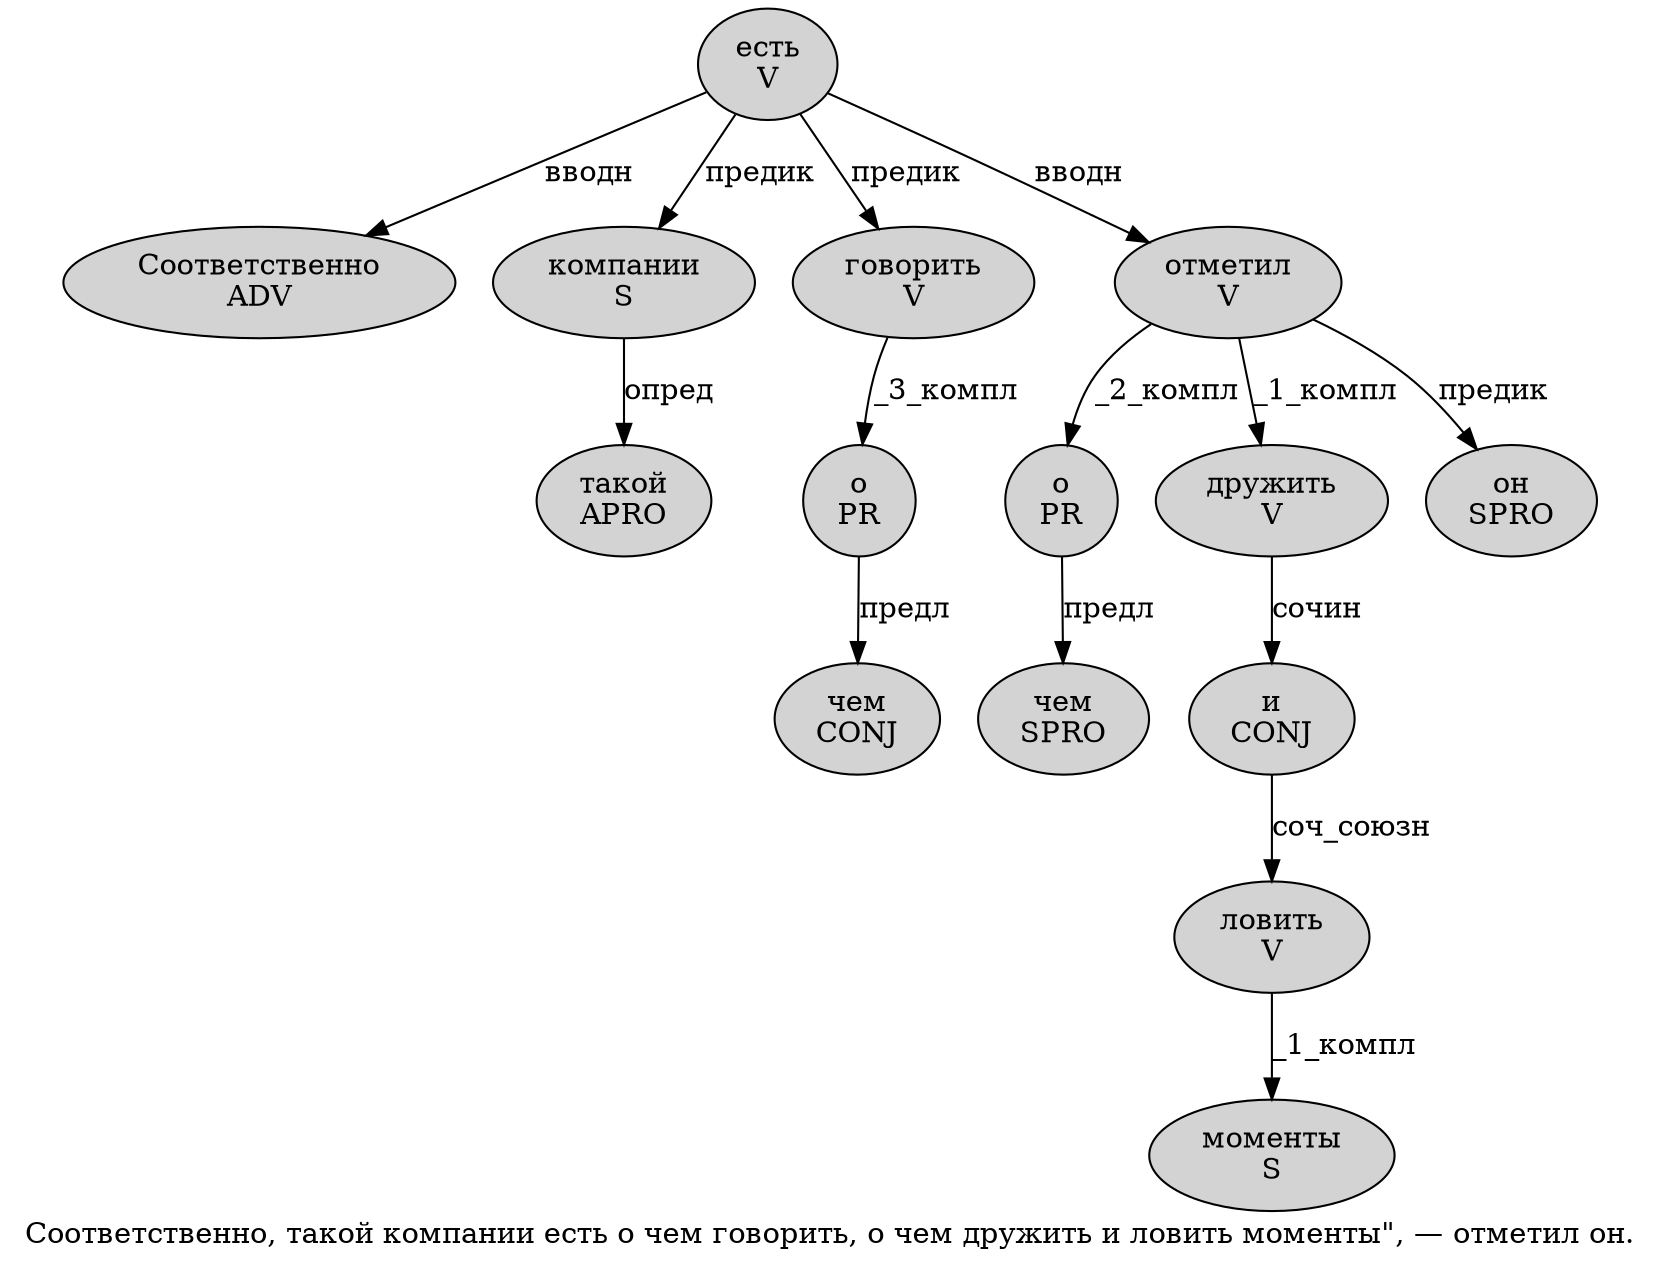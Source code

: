 digraph SENTENCE_1229 {
	graph [label="Соответственно, такой компании есть о чем говорить, о чем дружить и ловить моменты\", — отметил он."]
	node [style=filled]
		0 [label="Соответственно
ADV" color="" fillcolor=lightgray penwidth=1 shape=ellipse]
		2 [label="такой
APRO" color="" fillcolor=lightgray penwidth=1 shape=ellipse]
		3 [label="компании
S" color="" fillcolor=lightgray penwidth=1 shape=ellipse]
		4 [label="есть
V" color="" fillcolor=lightgray penwidth=1 shape=ellipse]
		5 [label="о
PR" color="" fillcolor=lightgray penwidth=1 shape=ellipse]
		6 [label="чем
CONJ" color="" fillcolor=lightgray penwidth=1 shape=ellipse]
		7 [label="говорить
V" color="" fillcolor=lightgray penwidth=1 shape=ellipse]
		9 [label="о
PR" color="" fillcolor=lightgray penwidth=1 shape=ellipse]
		10 [label="чем
SPRO" color="" fillcolor=lightgray penwidth=1 shape=ellipse]
		11 [label="дружить
V" color="" fillcolor=lightgray penwidth=1 shape=ellipse]
		12 [label="и
CONJ" color="" fillcolor=lightgray penwidth=1 shape=ellipse]
		13 [label="ловить
V" color="" fillcolor=lightgray penwidth=1 shape=ellipse]
		14 [label="моменты
S" color="" fillcolor=lightgray penwidth=1 shape=ellipse]
		18 [label="отметил
V" color="" fillcolor=lightgray penwidth=1 shape=ellipse]
		19 [label="он
SPRO" color="" fillcolor=lightgray penwidth=1 shape=ellipse]
			11 -> 12 [label="сочин"]
			3 -> 2 [label="опред"]
			4 -> 0 [label="вводн"]
			4 -> 3 [label="предик"]
			4 -> 7 [label="предик"]
			4 -> 18 [label="вводн"]
			13 -> 14 [label="_1_компл"]
			18 -> 9 [label="_2_компл"]
			18 -> 11 [label="_1_компл"]
			18 -> 19 [label="предик"]
			12 -> 13 [label="соч_союзн"]
			9 -> 10 [label="предл"]
			5 -> 6 [label="предл"]
			7 -> 5 [label="_3_компл"]
}
